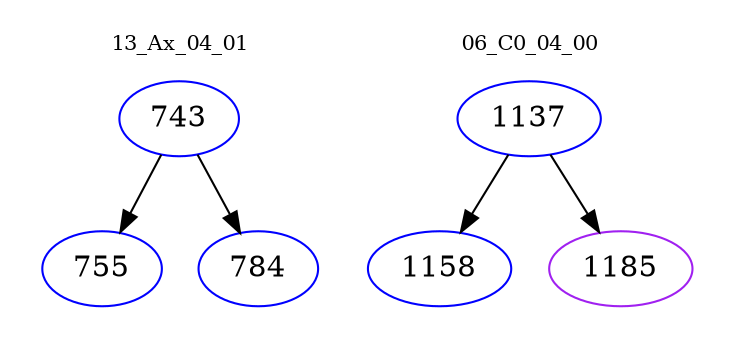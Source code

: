 digraph{
subgraph cluster_0 {
color = white
label = "13_Ax_04_01";
fontsize=10;
T0_743 [label="743", color="blue"]
T0_743 -> T0_755 [color="black"]
T0_755 [label="755", color="blue"]
T0_743 -> T0_784 [color="black"]
T0_784 [label="784", color="blue"]
}
subgraph cluster_1 {
color = white
label = "06_C0_04_00";
fontsize=10;
T1_1137 [label="1137", color="blue"]
T1_1137 -> T1_1158 [color="black"]
T1_1158 [label="1158", color="blue"]
T1_1137 -> T1_1185 [color="black"]
T1_1185 [label="1185", color="purple"]
}
}
